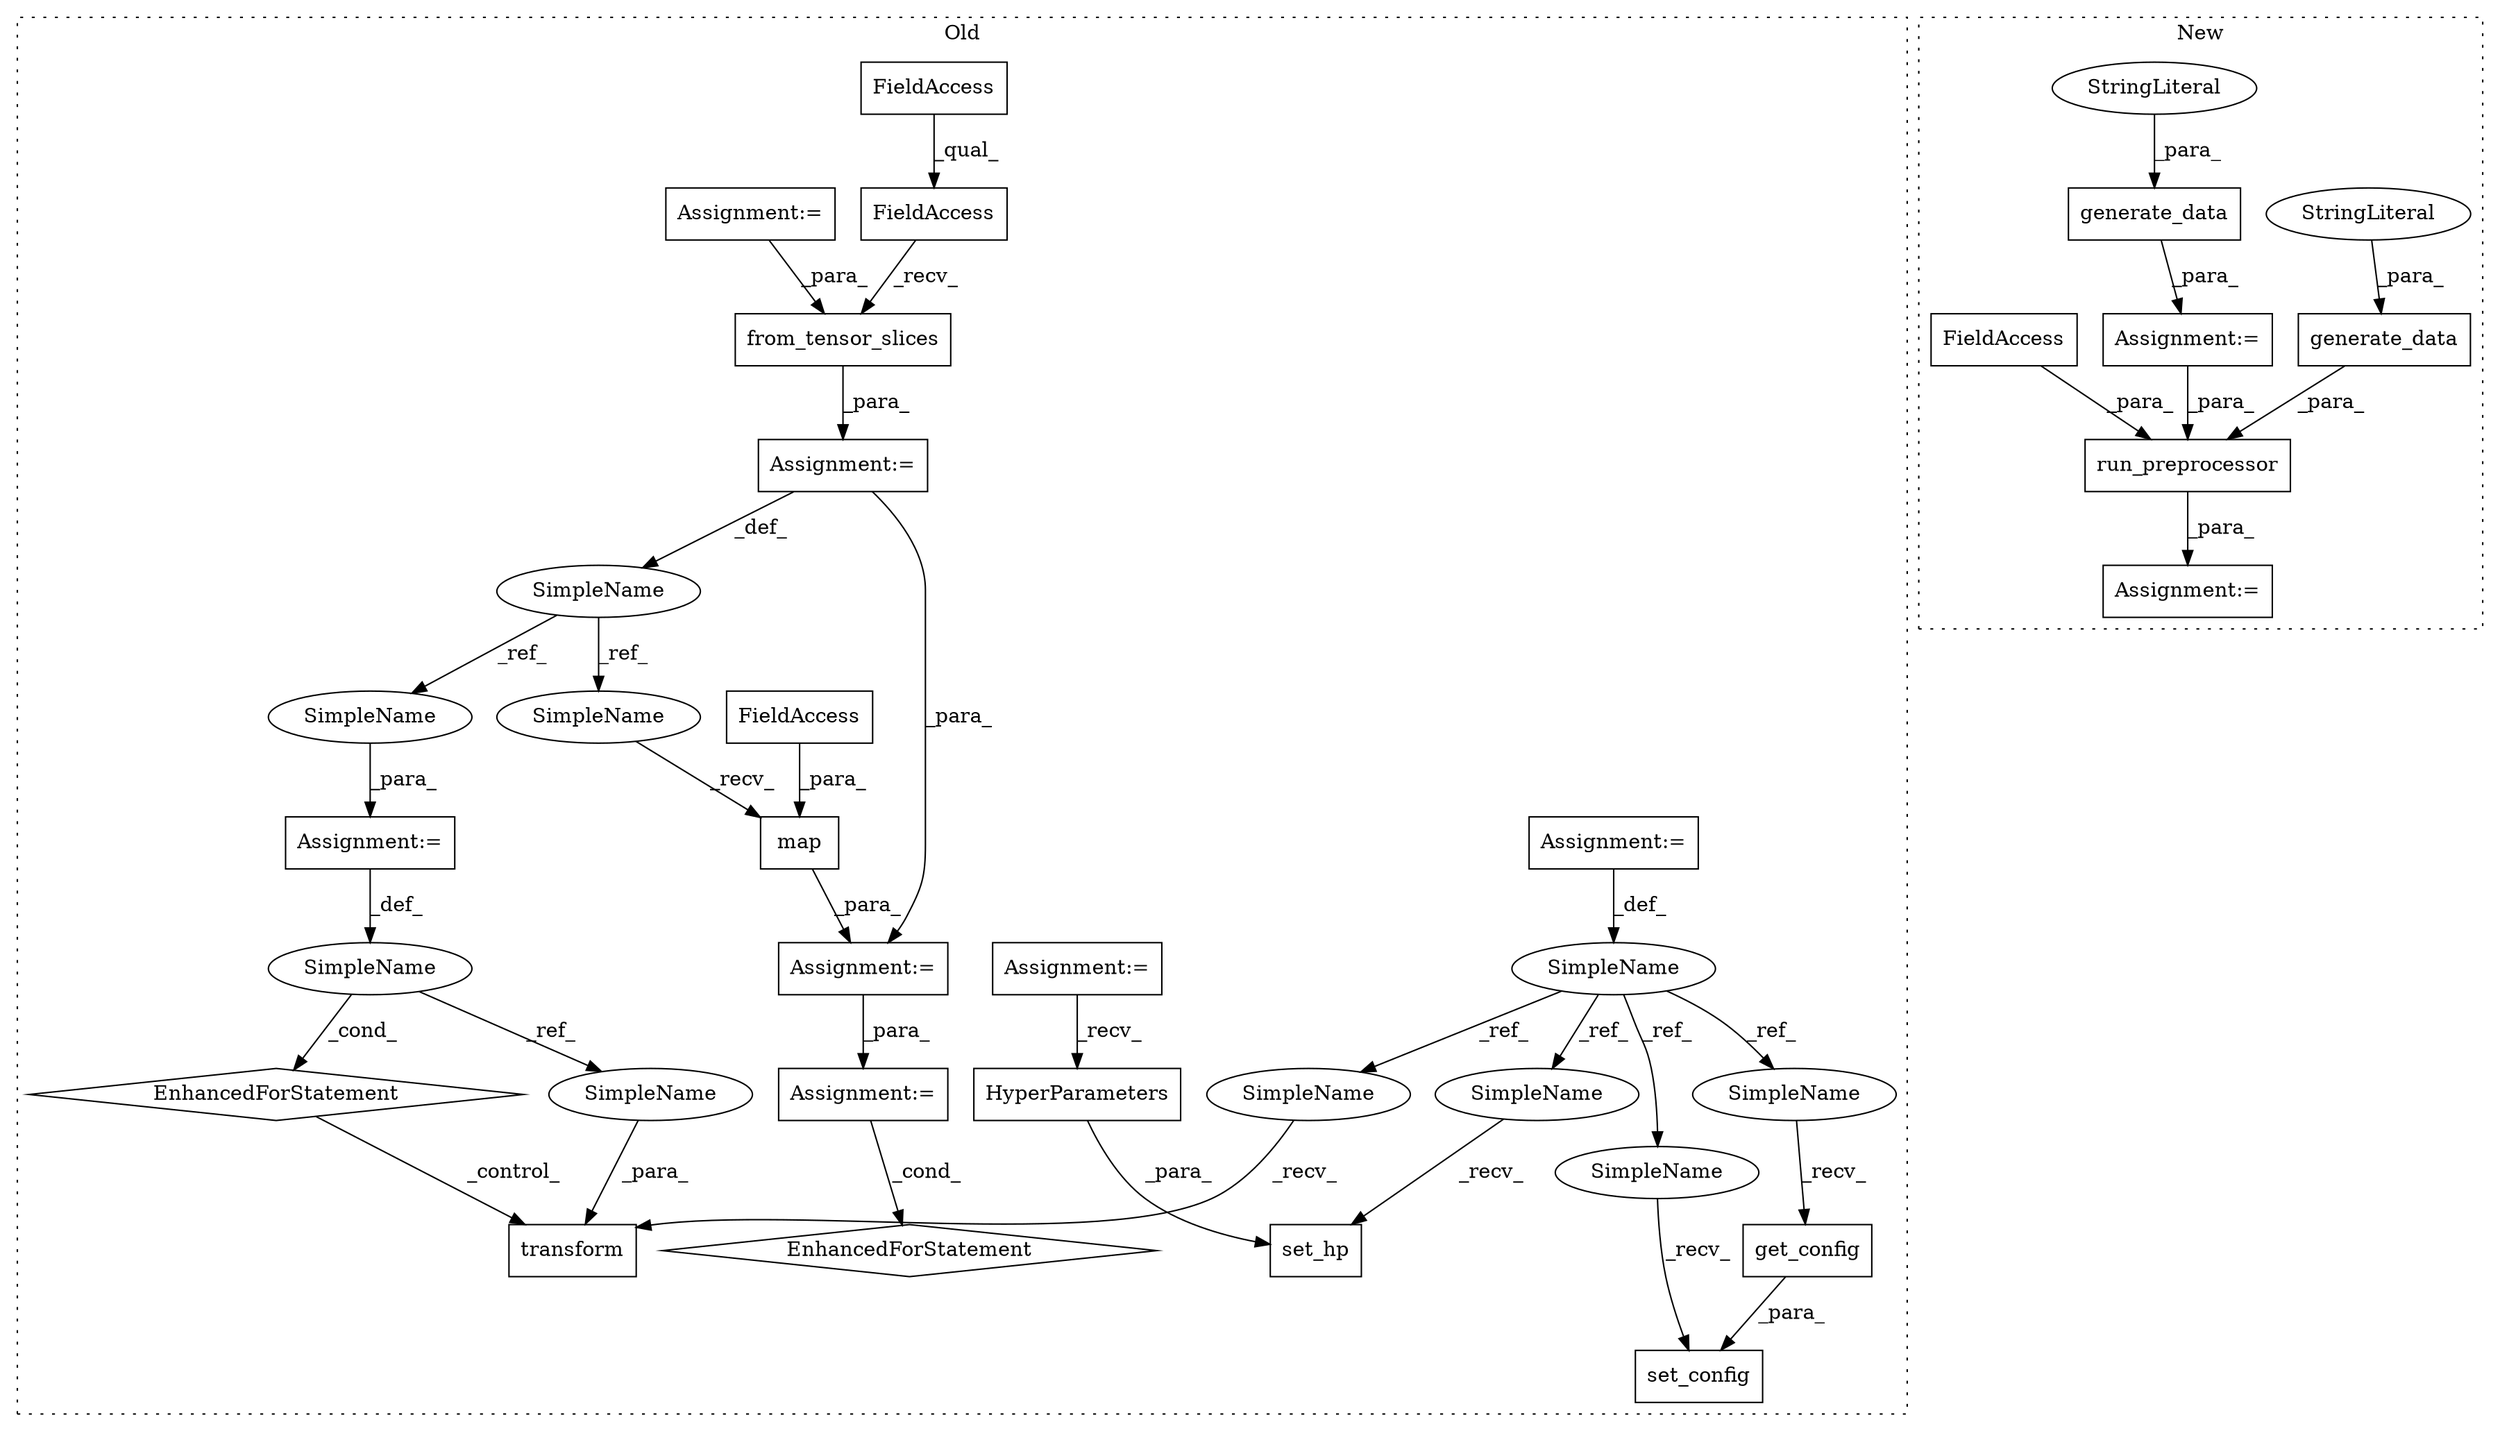 digraph G {
subgraph cluster0 {
1 [label="HyperParameters" a="32" s="4519" l="17" shape="box"];
4 [label="set_hp" a="32" s="4550,4559" l="7,1" shape="box"];
8 [label="SimpleName" a="42" s="4390" l="7" shape="ellipse"];
9 [label="transform" a="32" s="4698,4714" l="10,1" shape="box"];
10 [label="EnhancedForStatement" a="70" s="4612,4680" l="53,2" shape="diamond"];
11 [label="set_config" a="32" s="4574,4605" l="11,1" shape="box"];
12 [label="SimpleName" a="42" s="4669" l="1" shape="ellipse"];
13 [label="get_config" a="32" s="4593" l="12" shape="box"];
14 [label="Assignment:=" a="7" s="4397" l="1" shape="box"];
15 [label="Assignment:=" a="7" s="4444" l="1" shape="box"];
16 [label="Assignment:=" a="7" s="5026,5098" l="53,2" shape="box"];
17 [label="EnhancedForStatement" a="70" s="5026,5098" l="53,2" shape="diamond"];
18 [label="from_tensor_slices" a="32" s="4469,4498" l="19,1" shape="box"];
19 [label="FieldAccess" a="22" s="4445" l="23" shape="box"];
20 [label="FieldAccess" a="22" s="4445" l="15" shape="box"];
24 [label="Assignment:=" a="7" s="4612,4680" l="53,2" shape="box"];
25 [label="SimpleName" a="42" s="4437" l="7" shape="ellipse"];
26 [label="map" a="32" s="5007,5019" l="4,1" shape="box"];
27 [label="FieldAccess" a="22" s="5011" l="8" shape="box"];
28 [label="Assignment:=" a="7" s="4286" l="10" shape="box"];
29 [label="Assignment:=" a="7" s="4329" l="1" shape="box"];
30 [label="Assignment:=" a="7" s="4998" l="1" shape="box"];
31 [label="SimpleName" a="42" s="4542" l="7" shape="ellipse"];
32 [label="SimpleName" a="42" s="4690" l="7" shape="ellipse"];
33 [label="SimpleName" a="42" s="4566" l="7" shape="ellipse"];
34 [label="SimpleName" a="42" s="4585" l="7" shape="ellipse"];
35 [label="SimpleName" a="42" s="4999" l="7" shape="ellipse"];
36 [label="SimpleName" a="42" s="4673" l="7" shape="ellipse"];
37 [label="SimpleName" a="42" s="4708" l="1" shape="ellipse"];
label = "Old";
style="dotted";
}
subgraph cluster1 {
2 [label="run_preprocessor" a="32" s="2918,3037" l="17,1" shape="box"];
3 [label="FieldAccess" a="22" s="3019" l="18" shape="box"];
5 [label="generate_data" a="32" s="2994,3017" l="14,1" shape="box"];
6 [label="StringLiteral" a="45" s="3008" l="9" shape="ellipse"];
7 [label="Assignment:=" a="7" s="2917" l="1" shape="box"];
21 [label="generate_data" a="32" s="2876,2899" l="14,1" shape="box"];
22 [label="StringLiteral" a="45" s="2890" l="9" shape="ellipse"];
23 [label="Assignment:=" a="7" s="2868" l="1" shape="box"];
label = "New";
style="dotted";
}
1 -> 4 [label="_para_"];
2 -> 7 [label="_para_"];
3 -> 2 [label="_para_"];
5 -> 2 [label="_para_"];
6 -> 5 [label="_para_"];
8 -> 34 [label="_ref_"];
8 -> 31 [label="_ref_"];
8 -> 32 [label="_ref_"];
8 -> 33 [label="_ref_"];
10 -> 9 [label="_control_"];
12 -> 10 [label="_cond_"];
12 -> 37 [label="_ref_"];
13 -> 11 [label="_para_"];
14 -> 8 [label="_def_"];
15 -> 30 [label="_para_"];
15 -> 25 [label="_def_"];
16 -> 17 [label="_cond_"];
18 -> 15 [label="_para_"];
19 -> 18 [label="_recv_"];
20 -> 19 [label="_qual_"];
21 -> 23 [label="_para_"];
22 -> 21 [label="_para_"];
23 -> 2 [label="_para_"];
24 -> 12 [label="_def_"];
25 -> 35 [label="_ref_"];
25 -> 36 [label="_ref_"];
26 -> 30 [label="_para_"];
27 -> 26 [label="_para_"];
28 -> 1 [label="_recv_"];
29 -> 18 [label="_para_"];
30 -> 16 [label="_para_"];
31 -> 4 [label="_recv_"];
32 -> 9 [label="_recv_"];
33 -> 11 [label="_recv_"];
34 -> 13 [label="_recv_"];
35 -> 26 [label="_recv_"];
36 -> 24 [label="_para_"];
37 -> 9 [label="_para_"];
}